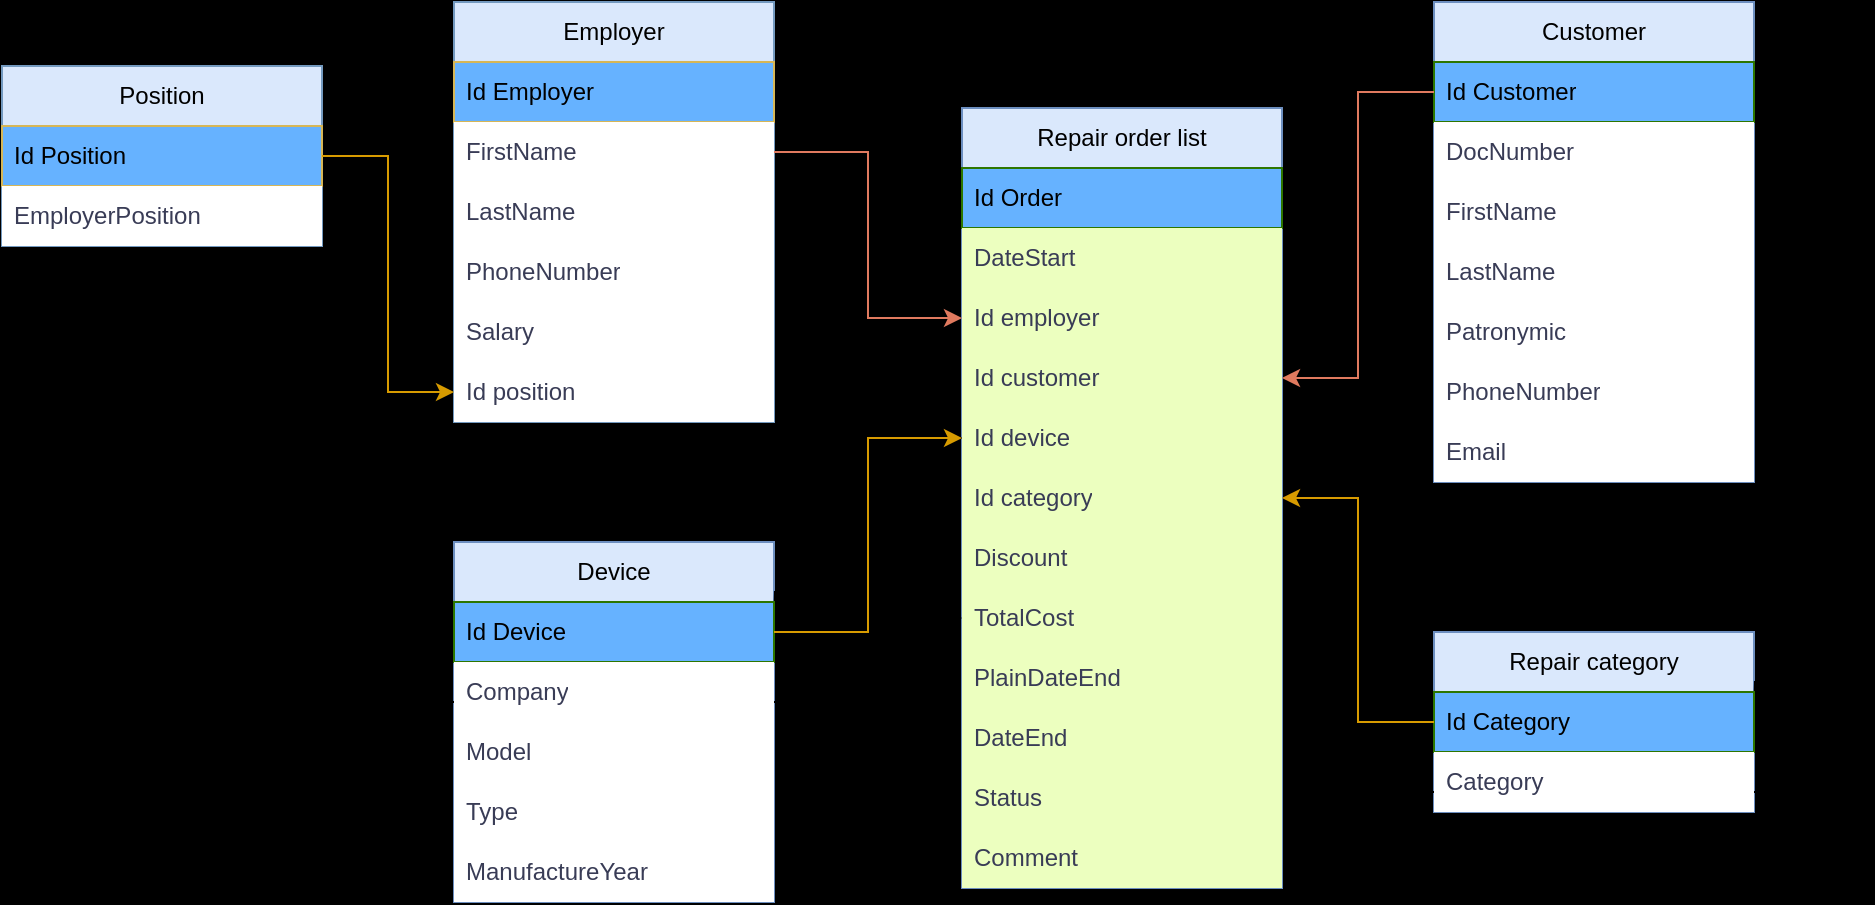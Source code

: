 <mxfile version="22.0.8" type="github">
  <diagram id="C5RBs43oDa-KdzZeNtuy" name="Page-1">
    <mxGraphModel dx="1050" dy="538" grid="0" gridSize="10" guides="1" tooltips="1" connect="1" arrows="1" fold="1" page="0" pageScale="1" pageWidth="583" pageHeight="827" background="#000000" math="0" shadow="0">
      <root>
        <mxCell id="WIyWlLk6GJQsqaUBKTNV-0" />
        <mxCell id="WIyWlLk6GJQsqaUBKTNV-1" parent="WIyWlLk6GJQsqaUBKTNV-0" />
        <mxCell id="9jaHIZTe0poCXiCzP0yL-1" value="Employer" style="swimlane;fontStyle=0;childLayout=stackLayout;horizontal=1;startSize=30;horizontalStack=0;resizeParent=1;resizeParentMax=0;resizeLast=0;collapsible=1;marginBottom=0;whiteSpace=wrap;html=1;labelBackgroundColor=none;fillColor=#dae8fc;strokeColor=#7399BF;" parent="WIyWlLk6GJQsqaUBKTNV-1" vertex="1">
          <mxGeometry x="239" y="38" width="160" height="210" as="geometry" />
        </mxCell>
        <mxCell id="9jaHIZTe0poCXiCzP0yL-29" value="Id Employer" style="text;strokeColor=#d6b656;fillColor=#66B2FF;align=left;verticalAlign=middle;spacingLeft=4;spacingRight=4;overflow=hidden;points=[[0,0.5],[1,0.5]];portConstraint=eastwest;rotatable=0;whiteSpace=wrap;html=1;labelBackgroundColor=none;fontColor=#000000;" parent="9jaHIZTe0poCXiCzP0yL-1" vertex="1">
          <mxGeometry y="30" width="160" height="30" as="geometry" />
        </mxCell>
        <mxCell id="9jaHIZTe0poCXiCzP0yL-2" value="FirstName" style="text;strokeColor=none;fillColor=#FFFFFF;align=left;verticalAlign=middle;spacingLeft=4;spacingRight=4;overflow=hidden;points=[[0,0.5],[1,0.5]];portConstraint=eastwest;rotatable=0;whiteSpace=wrap;html=1;labelBackgroundColor=none;fontColor=#393C56;" parent="9jaHIZTe0poCXiCzP0yL-1" vertex="1">
          <mxGeometry y="60" width="160" height="30" as="geometry" />
        </mxCell>
        <mxCell id="eaEuzPh7oa3zy-xoQtcz-13" value="LastName" style="text;strokeColor=none;fillColor=#FFFFFF;align=left;verticalAlign=middle;spacingLeft=4;spacingRight=4;overflow=hidden;points=[[0,0.5],[1,0.5]];portConstraint=eastwest;rotatable=0;whiteSpace=wrap;html=1;labelBackgroundColor=none;fontColor=#393C56;" vertex="1" parent="9jaHIZTe0poCXiCzP0yL-1">
          <mxGeometry y="90" width="160" height="30" as="geometry" />
        </mxCell>
        <mxCell id="9jaHIZTe0poCXiCzP0yL-3" value="PhoneNumber" style="text;strokeColor=none;fillColor=#FFFFFF;align=left;verticalAlign=middle;spacingLeft=4;spacingRight=4;overflow=hidden;points=[[0,0.5],[1,0.5]];portConstraint=eastwest;rotatable=0;whiteSpace=wrap;html=1;labelBackgroundColor=none;fontColor=#393C56;" parent="9jaHIZTe0poCXiCzP0yL-1" vertex="1">
          <mxGeometry y="120" width="160" height="30" as="geometry" />
        </mxCell>
        <mxCell id="eaEuzPh7oa3zy-xoQtcz-22" value="Salary" style="text;strokeColor=none;fillColor=#FFFFFF;align=left;verticalAlign=middle;spacingLeft=4;spacingRight=4;overflow=hidden;points=[[0,0.5],[1,0.5]];portConstraint=eastwest;rotatable=0;whiteSpace=wrap;html=1;labelBackgroundColor=none;fontColor=#393C56;" vertex="1" parent="9jaHIZTe0poCXiCzP0yL-1">
          <mxGeometry y="150" width="160" height="30" as="geometry" />
        </mxCell>
        <mxCell id="9jaHIZTe0poCXiCzP0yL-4" value="Id position" style="text;strokeColor=none;fillColor=#FFFFFF;align=left;verticalAlign=middle;spacingLeft=4;spacingRight=4;overflow=hidden;points=[[0,0.5],[1,0.5]];portConstraint=eastwest;rotatable=0;whiteSpace=wrap;html=1;labelBackgroundColor=none;fontColor=#393C56;" parent="9jaHIZTe0poCXiCzP0yL-1" vertex="1">
          <mxGeometry y="180" width="160" height="30" as="geometry" />
        </mxCell>
        <object label="Repair order list" id="9jaHIZTe0poCXiCzP0yL-5">
          <mxCell style="swimlane;fontStyle=0;childLayout=stackLayout;horizontal=1;startSize=30;horizontalStack=0;resizeParent=1;resizeParentMax=0;resizeLast=0;collapsible=1;marginBottom=0;whiteSpace=wrap;html=1;labelBackgroundColor=none;fillColor=#dae8fc;strokeColor=#6c8ebf;" parent="WIyWlLk6GJQsqaUBKTNV-1" vertex="1">
            <mxGeometry x="493" y="91" width="160" height="390" as="geometry">
              <mxRectangle x="360" y="40" width="90" height="30" as="alternateBounds" />
            </mxGeometry>
          </mxCell>
        </object>
        <mxCell id="9jaHIZTe0poCXiCzP0yL-6" value="Id Order" style="text;strokeColor=#2D7600;fillColor=#66B2FF;align=left;verticalAlign=middle;spacingLeft=4;spacingRight=4;overflow=hidden;points=[[0,0.5],[1,0.5]];portConstraint=eastwest;rotatable=0;whiteSpace=wrap;html=1;labelBackgroundColor=none;fontColor=#000000;" parent="9jaHIZTe0poCXiCzP0yL-5" vertex="1">
          <mxGeometry y="30" width="160" height="30" as="geometry" />
        </mxCell>
        <mxCell id="9jaHIZTe0poCXiCzP0yL-7" value="DateStart" style="text;strokeColor=none;fillColor=#ECFFBF;align=left;verticalAlign=middle;spacingLeft=4;spacingRight=4;overflow=hidden;points=[[0,0.5],[1,0.5]];portConstraint=eastwest;rotatable=0;whiteSpace=wrap;html=1;labelBackgroundColor=none;fontColor=#393C56;" parent="9jaHIZTe0poCXiCzP0yL-5" vertex="1">
          <mxGeometry y="60" width="160" height="30" as="geometry" />
        </mxCell>
        <mxCell id="9jaHIZTe0poCXiCzP0yL-31" value="Id employer" style="text;strokeColor=none;fillColor=#ECFFBF;align=left;verticalAlign=middle;spacingLeft=4;spacingRight=4;overflow=hidden;points=[[0,0.5],[1,0.5]];portConstraint=eastwest;rotatable=0;whiteSpace=wrap;html=1;labelBackgroundColor=none;fontColor=#393C56;" parent="9jaHIZTe0poCXiCzP0yL-5" vertex="1">
          <mxGeometry y="90" width="160" height="30" as="geometry" />
        </mxCell>
        <mxCell id="9jaHIZTe0poCXiCzP0yL-35" value="Id customer" style="text;strokeColor=none;fillColor=#ECFFBF;align=left;verticalAlign=middle;spacingLeft=4;spacingRight=4;overflow=hidden;points=[[0,0.5],[1,0.5]];portConstraint=eastwest;rotatable=0;whiteSpace=wrap;html=1;labelBackgroundColor=none;fontColor=#393C56;" parent="9jaHIZTe0poCXiCzP0yL-5" vertex="1">
          <mxGeometry y="120" width="160" height="30" as="geometry" />
        </mxCell>
        <mxCell id="9jaHIZTe0poCXiCzP0yL-33" value="Id device" style="text;strokeColor=none;fillColor=#ECFFBF;align=left;verticalAlign=middle;spacingLeft=4;spacingRight=4;overflow=hidden;points=[[0,0.5],[1,0.5]];portConstraint=eastwest;rotatable=0;whiteSpace=wrap;html=1;labelBackgroundColor=none;fontColor=#393C56;" parent="9jaHIZTe0poCXiCzP0yL-5" vertex="1">
          <mxGeometry y="150" width="160" height="30" as="geometry" />
        </mxCell>
        <mxCell id="eaEuzPh7oa3zy-xoQtcz-33" value="Id category" style="text;strokeColor=none;fillColor=#ECFFBF;align=left;verticalAlign=middle;spacingLeft=4;spacingRight=4;overflow=hidden;points=[[0,0.5],[1,0.5]];portConstraint=eastwest;rotatable=0;whiteSpace=wrap;html=1;labelBackgroundColor=none;fontColor=#393C56;" vertex="1" parent="9jaHIZTe0poCXiCzP0yL-5">
          <mxGeometry y="180" width="160" height="30" as="geometry" />
        </mxCell>
        <mxCell id="u0Bwr9gFiZDDjJYbpxee-0" value="Discount" style="text;strokeColor=none;fillColor=#ECFFBF;align=left;verticalAlign=middle;spacingLeft=4;spacingRight=4;overflow=hidden;points=[[0,0.5],[1,0.5]];portConstraint=eastwest;rotatable=0;whiteSpace=wrap;html=1;labelBackgroundColor=none;fontColor=#393C56;" parent="9jaHIZTe0poCXiCzP0yL-5" vertex="1">
          <mxGeometry y="210" width="160" height="30" as="geometry" />
        </mxCell>
        <mxCell id="9jaHIZTe0poCXiCzP0yL-44" value="TotalCost" style="text;strokeColor=none;fillColor=#ECFFBF;align=left;verticalAlign=middle;spacingLeft=4;spacingRight=4;overflow=hidden;points=[[0,0.5],[1,0.5]];portConstraint=eastwest;rotatable=0;whiteSpace=wrap;html=1;labelBackgroundColor=none;fontColor=#393C56;" parent="9jaHIZTe0poCXiCzP0yL-5" vertex="1">
          <mxGeometry y="240" width="160" height="30" as="geometry" />
        </mxCell>
        <mxCell id="eaEuzPh7oa3zy-xoQtcz-32" value="PlainDateEnd" style="text;strokeColor=none;fillColor=#ECFFBF;align=left;verticalAlign=middle;spacingLeft=4;spacingRight=4;overflow=hidden;points=[[0,0.5],[1,0.5]];portConstraint=eastwest;rotatable=0;whiteSpace=wrap;html=1;labelBackgroundColor=none;fontColor=#393C56;" vertex="1" parent="9jaHIZTe0poCXiCzP0yL-5">
          <mxGeometry y="270" width="160" height="30" as="geometry" />
        </mxCell>
        <mxCell id="9jaHIZTe0poCXiCzP0yL-8" value="DateEnd" style="text;strokeColor=none;fillColor=#ECFFBF;align=left;verticalAlign=middle;spacingLeft=4;spacingRight=4;overflow=hidden;points=[[0,0.5],[1,0.5]];portConstraint=eastwest;rotatable=0;whiteSpace=wrap;html=1;labelBackgroundColor=none;fontColor=#393C56;" parent="9jaHIZTe0poCXiCzP0yL-5" vertex="1">
          <mxGeometry y="300" width="160" height="30" as="geometry" />
        </mxCell>
        <mxCell id="eaEuzPh7oa3zy-xoQtcz-23" value="Status" style="text;strokeColor=none;fillColor=#ECFFBF;align=left;verticalAlign=middle;spacingLeft=4;spacingRight=4;overflow=hidden;points=[[0,0.5],[1,0.5]];portConstraint=eastwest;rotatable=0;whiteSpace=wrap;html=1;labelBackgroundColor=none;fontColor=#393C56;" vertex="1" parent="9jaHIZTe0poCXiCzP0yL-5">
          <mxGeometry y="330" width="160" height="30" as="geometry" />
        </mxCell>
        <mxCell id="9jaHIZTe0poCXiCzP0yL-41" value="Comment" style="text;strokeColor=none;fillColor=#ECFFBF;align=left;verticalAlign=middle;spacingLeft=4;spacingRight=4;overflow=hidden;points=[[0,0.5],[1,0.5]];portConstraint=eastwest;rotatable=0;whiteSpace=wrap;html=1;labelBackgroundColor=none;fontColor=#393C56;" parent="9jaHIZTe0poCXiCzP0yL-5" vertex="1">
          <mxGeometry y="360" width="160" height="30" as="geometry" />
        </mxCell>
        <mxCell id="9jaHIZTe0poCXiCzP0yL-11" value="Device" style="swimlane;fontStyle=0;childLayout=stackLayout;horizontal=1;startSize=30;horizontalStack=0;resizeParent=1;resizeParentMax=0;resizeLast=0;collapsible=1;marginBottom=0;whiteSpace=wrap;html=1;labelBackgroundColor=none;fillColor=#dae8fc;strokeColor=#6c8ebf;" parent="WIyWlLk6GJQsqaUBKTNV-1" vertex="1">
          <mxGeometry x="239" y="308" width="160" height="180" as="geometry" />
        </mxCell>
        <mxCell id="eaEuzPh7oa3zy-xoQtcz-0" style="edgeStyle=orthogonalEdgeStyle;rounded=0;orthogonalLoop=1;jettySize=auto;html=1;exitX=0;exitY=0.5;exitDx=0;exitDy=0;" edge="1" parent="9jaHIZTe0poCXiCzP0yL-11" source="9jaHIZTe0poCXiCzP0yL-12">
          <mxGeometry relative="1" as="geometry">
            <mxPoint x="160" y="45" as="targetPoint" />
          </mxGeometry>
        </mxCell>
        <mxCell id="eaEuzPh7oa3zy-xoQtcz-3" style="edgeStyle=orthogonalEdgeStyle;rounded=0;orthogonalLoop=1;jettySize=auto;html=1;" edge="1" parent="9jaHIZTe0poCXiCzP0yL-11" source="9jaHIZTe0poCXiCzP0yL-12">
          <mxGeometry relative="1" as="geometry">
            <mxPoint x="211" y="30" as="targetPoint" />
          </mxGeometry>
        </mxCell>
        <mxCell id="9jaHIZTe0poCXiCzP0yL-12" value="Id Device" style="text;strokeColor=#2D7600;fillColor=#66B2FF;align=left;verticalAlign=middle;spacingLeft=4;spacingRight=4;overflow=hidden;points=[[0,0.5],[1,0.5]];portConstraint=eastwest;rotatable=0;whiteSpace=wrap;html=1;labelBackgroundColor=none;fontColor=#000000;" parent="9jaHIZTe0poCXiCzP0yL-11" vertex="1">
          <mxGeometry y="30" width="160" height="30" as="geometry" />
        </mxCell>
        <mxCell id="9jaHIZTe0poCXiCzP0yL-13" value="Company" style="text;strokeColor=none;fillColor=#FFFFFF;align=left;verticalAlign=middle;spacingLeft=4;spacingRight=4;overflow=hidden;points=[[0,0.5],[1,0.5]];portConstraint=eastwest;rotatable=0;whiteSpace=wrap;html=1;labelBackgroundColor=none;fontColor=#393C56;" parent="9jaHIZTe0poCXiCzP0yL-11" vertex="1">
          <mxGeometry y="60" width="160" height="30" as="geometry" />
        </mxCell>
        <mxCell id="9jaHIZTe0poCXiCzP0yL-14" value="Model" style="text;strokeColor=none;fillColor=#FFFFFF;align=left;verticalAlign=middle;spacingLeft=4;spacingRight=4;overflow=hidden;points=[[0,0.5],[1,0.5]];portConstraint=eastwest;rotatable=0;whiteSpace=wrap;html=1;labelBackgroundColor=none;fontColor=#393C56;" parent="9jaHIZTe0poCXiCzP0yL-11" vertex="1">
          <mxGeometry y="90" width="160" height="30" as="geometry" />
        </mxCell>
        <mxCell id="9jaHIZTe0poCXiCzP0yL-15" value="Type" style="text;strokeColor=none;fillColor=#FFFFFF;align=left;verticalAlign=middle;spacingLeft=4;spacingRight=4;overflow=hidden;points=[[0,0.5],[1,0.5]];portConstraint=eastwest;rotatable=0;whiteSpace=wrap;html=1;labelBackgroundColor=none;fontColor=#393C56;" parent="9jaHIZTe0poCXiCzP0yL-11" vertex="1">
          <mxGeometry y="120" width="160" height="30" as="geometry" />
        </mxCell>
        <mxCell id="eaEuzPh7oa3zy-xoQtcz-11" value="ManufactureYear" style="text;strokeColor=none;fillColor=#FFFFFF;align=left;verticalAlign=middle;spacingLeft=4;spacingRight=4;overflow=hidden;points=[[0,0.5],[1,0.5]];portConstraint=eastwest;rotatable=0;whiteSpace=wrap;html=1;labelBackgroundColor=none;fontColor=#393C56;" vertex="1" parent="9jaHIZTe0poCXiCzP0yL-11">
          <mxGeometry y="150" width="160" height="30" as="geometry" />
        </mxCell>
        <mxCell id="9jaHIZTe0poCXiCzP0yL-17" value="Customer" style="swimlane;fontStyle=0;childLayout=stackLayout;horizontal=1;startSize=30;horizontalStack=0;resizeParent=1;resizeParentMax=0;resizeLast=0;collapsible=1;marginBottom=0;whiteSpace=wrap;html=1;labelBackgroundColor=none;fillColor=#dae8fc;strokeColor=#6c8ebf;" parent="WIyWlLk6GJQsqaUBKTNV-1" vertex="1">
          <mxGeometry x="729" y="38" width="160" height="240" as="geometry" />
        </mxCell>
        <mxCell id="9jaHIZTe0poCXiCzP0yL-30" value="Id Customer" style="text;strokeColor=#2D7600;fillColor=#66B2FF;align=left;verticalAlign=middle;spacingLeft=4;spacingRight=4;overflow=hidden;points=[[0,0.5],[1,0.5]];portConstraint=eastwest;rotatable=0;whiteSpace=wrap;html=1;labelBackgroundColor=none;fontColor=#000000;" parent="9jaHIZTe0poCXiCzP0yL-17" vertex="1">
          <mxGeometry y="30" width="160" height="30" as="geometry" />
        </mxCell>
        <mxCell id="9jaHIZTe0poCXiCzP0yL-20" value="DocNumber" style="text;strokeColor=none;fillColor=#FFFFFF;align=left;verticalAlign=middle;spacingLeft=4;spacingRight=4;overflow=hidden;points=[[0,0.5],[1,0.5]];portConstraint=eastwest;rotatable=0;whiteSpace=wrap;html=1;labelBackgroundColor=none;fontColor=#393C56;" parent="9jaHIZTe0poCXiCzP0yL-17" vertex="1">
          <mxGeometry y="60" width="160" height="30" as="geometry" />
        </mxCell>
        <mxCell id="9jaHIZTe0poCXiCzP0yL-19" value="FirstName" style="text;strokeColor=none;fillColor=#FFFFFF;align=left;verticalAlign=middle;spacingLeft=4;spacingRight=4;overflow=hidden;points=[[0,0.5],[1,0.5]];portConstraint=eastwest;rotatable=0;whiteSpace=wrap;html=1;labelBackgroundColor=none;fontColor=#393C56;" parent="9jaHIZTe0poCXiCzP0yL-17" vertex="1">
          <mxGeometry y="90" width="160" height="30" as="geometry" />
        </mxCell>
        <mxCell id="eaEuzPh7oa3zy-xoQtcz-7" value="LastName" style="text;strokeColor=none;fillColor=#FFFFFF;align=left;verticalAlign=middle;spacingLeft=4;spacingRight=4;overflow=hidden;points=[[0,0.5],[1,0.5]];portConstraint=eastwest;rotatable=0;whiteSpace=wrap;html=1;labelBackgroundColor=none;fontColor=#393C56;" vertex="1" parent="9jaHIZTe0poCXiCzP0yL-17">
          <mxGeometry y="120" width="160" height="30" as="geometry" />
        </mxCell>
        <mxCell id="eaEuzPh7oa3zy-xoQtcz-8" value="Patronymic" style="text;strokeColor=none;fillColor=#FFFFFF;align=left;verticalAlign=middle;spacingLeft=4;spacingRight=4;overflow=hidden;points=[[0,0.5],[1,0.5]];portConstraint=eastwest;rotatable=0;whiteSpace=wrap;html=1;labelBackgroundColor=none;fontColor=#393C56;" vertex="1" parent="9jaHIZTe0poCXiCzP0yL-17">
          <mxGeometry y="150" width="160" height="30" as="geometry" />
        </mxCell>
        <mxCell id="9jaHIZTe0poCXiCzP0yL-21" value="PhoneNumber" style="text;strokeColor=none;fillColor=#FFFFFF;align=left;verticalAlign=middle;spacingLeft=4;spacingRight=4;overflow=hidden;points=[[0,0.5],[1,0.5]];portConstraint=eastwest;rotatable=0;whiteSpace=wrap;html=1;labelBackgroundColor=none;fontColor=#393C56;" parent="9jaHIZTe0poCXiCzP0yL-17" vertex="1">
          <mxGeometry y="180" width="160" height="30" as="geometry" />
        </mxCell>
        <mxCell id="eaEuzPh7oa3zy-xoQtcz-10" value="Email" style="text;strokeColor=none;fillColor=#FFFFFF;align=left;verticalAlign=middle;spacingLeft=4;spacingRight=4;overflow=hidden;points=[[0,0.5],[1,0.5]];portConstraint=eastwest;rotatable=0;whiteSpace=wrap;html=1;labelBackgroundColor=none;fontColor=#393C56;" vertex="1" parent="9jaHIZTe0poCXiCzP0yL-17">
          <mxGeometry y="210" width="160" height="30" as="geometry" />
        </mxCell>
        <mxCell id="9jaHIZTe0poCXiCzP0yL-37" style="edgeStyle=orthogonalEdgeStyle;rounded=0;orthogonalLoop=1;jettySize=auto;html=1;entryX=1;entryY=0.5;entryDx=0;entryDy=0;labelBackgroundColor=none;strokeColor=#E07A5F;fontColor=default;" parent="WIyWlLk6GJQsqaUBKTNV-1" source="9jaHIZTe0poCXiCzP0yL-30" target="9jaHIZTe0poCXiCzP0yL-35" edge="1">
          <mxGeometry relative="1" as="geometry" />
        </mxCell>
        <mxCell id="9jaHIZTe0poCXiCzP0yL-38" style="edgeStyle=orthogonalEdgeStyle;rounded=0;orthogonalLoop=1;jettySize=auto;html=1;entryX=0;entryY=0.5;entryDx=0;entryDy=0;labelBackgroundColor=none;strokeColor=#E07A5F;fontColor=default;" parent="WIyWlLk6GJQsqaUBKTNV-1" source="9jaHIZTe0poCXiCzP0yL-2" target="9jaHIZTe0poCXiCzP0yL-31" edge="1">
          <mxGeometry relative="1" as="geometry" />
        </mxCell>
        <mxCell id="eaEuzPh7oa3zy-xoQtcz-1" style="edgeStyle=orthogonalEdgeStyle;rounded=0;orthogonalLoop=1;jettySize=auto;html=1;entryX=0;entryY=0.5;entryDx=0;entryDy=0;" edge="1" parent="WIyWlLk6GJQsqaUBKTNV-1" source="9jaHIZTe0poCXiCzP0yL-12" target="9jaHIZTe0poCXiCzP0yL-33">
          <mxGeometry relative="1" as="geometry" />
        </mxCell>
        <mxCell id="eaEuzPh7oa3zy-xoQtcz-2" style="edgeStyle=orthogonalEdgeStyle;rounded=0;orthogonalLoop=1;jettySize=auto;html=1;exitX=1;exitY=0.5;exitDx=0;exitDy=0;entryX=0;entryY=0.5;entryDx=0;entryDy=0;" edge="1" parent="WIyWlLk6GJQsqaUBKTNV-1" source="9jaHIZTe0poCXiCzP0yL-12" target="9jaHIZTe0poCXiCzP0yL-33">
          <mxGeometry relative="1" as="geometry">
            <mxPoint x="379" y="262" as="targetPoint" />
          </mxGeometry>
        </mxCell>
        <mxCell id="eaEuzPh7oa3zy-xoQtcz-4" style="edgeStyle=orthogonalEdgeStyle;rounded=0;orthogonalLoop=1;jettySize=auto;html=1;" edge="1" parent="WIyWlLk6GJQsqaUBKTNV-1" source="9jaHIZTe0poCXiCzP0yL-12" target="9jaHIZTe0poCXiCzP0yL-33">
          <mxGeometry relative="1" as="geometry" />
        </mxCell>
        <mxCell id="eaEuzPh7oa3zy-xoQtcz-5" value="" style="edgeStyle=orthogonalEdgeStyle;rounded=0;orthogonalLoop=1;jettySize=auto;html=1;" edge="1" parent="WIyWlLk6GJQsqaUBKTNV-1" source="9jaHIZTe0poCXiCzP0yL-12" target="9jaHIZTe0poCXiCzP0yL-44">
          <mxGeometry relative="1" as="geometry" />
        </mxCell>
        <mxCell id="eaEuzPh7oa3zy-xoQtcz-6" style="edgeStyle=orthogonalEdgeStyle;rounded=0;orthogonalLoop=1;jettySize=auto;html=1;entryX=0;entryY=0.5;entryDx=0;entryDy=0;fillColor=#ffe6cc;strokeColor=#d79b00;" edge="1" parent="WIyWlLk6GJQsqaUBKTNV-1" source="9jaHIZTe0poCXiCzP0yL-12" target="9jaHIZTe0poCXiCzP0yL-33">
          <mxGeometry relative="1" as="geometry">
            <mxPoint x="354" y="295" as="targetPoint" />
          </mxGeometry>
        </mxCell>
        <mxCell id="eaEuzPh7oa3zy-xoQtcz-15" value="Position" style="swimlane;fontStyle=0;childLayout=stackLayout;horizontal=1;startSize=30;horizontalStack=0;resizeParent=1;resizeParentMax=0;resizeLast=0;collapsible=1;marginBottom=0;whiteSpace=wrap;html=1;labelBackgroundColor=none;fillColor=#dae8fc;strokeColor=#7399BF;" vertex="1" parent="WIyWlLk6GJQsqaUBKTNV-1">
          <mxGeometry x="13" y="70" width="160" height="90" as="geometry" />
        </mxCell>
        <mxCell id="eaEuzPh7oa3zy-xoQtcz-16" value="Id Position" style="text;strokeColor=#d6b656;fillColor=#66B2FF;align=left;verticalAlign=middle;spacingLeft=4;spacingRight=4;overflow=hidden;points=[[0,0.5],[1,0.5]];portConstraint=eastwest;rotatable=0;whiteSpace=wrap;html=1;labelBackgroundColor=none;fontColor=#000000;" vertex="1" parent="eaEuzPh7oa3zy-xoQtcz-15">
          <mxGeometry y="30" width="160" height="30" as="geometry" />
        </mxCell>
        <mxCell id="eaEuzPh7oa3zy-xoQtcz-17" value="EmployerPosition" style="text;strokeColor=none;fillColor=#FFFFFF;align=left;verticalAlign=middle;spacingLeft=4;spacingRight=4;overflow=hidden;points=[[0,0.5],[1,0.5]];portConstraint=eastwest;rotatable=0;whiteSpace=wrap;html=1;labelBackgroundColor=none;fontColor=#393C56;" vertex="1" parent="eaEuzPh7oa3zy-xoQtcz-15">
          <mxGeometry y="60" width="160" height="30" as="geometry" />
        </mxCell>
        <mxCell id="eaEuzPh7oa3zy-xoQtcz-21" style="edgeStyle=orthogonalEdgeStyle;rounded=0;orthogonalLoop=1;jettySize=auto;html=1;entryX=0;entryY=0.5;entryDx=0;entryDy=0;fillColor=#ffe6cc;strokeColor=#d79b00;" edge="1" parent="WIyWlLk6GJQsqaUBKTNV-1" source="eaEuzPh7oa3zy-xoQtcz-16" target="9jaHIZTe0poCXiCzP0yL-4">
          <mxGeometry relative="1" as="geometry" />
        </mxCell>
        <mxCell id="eaEuzPh7oa3zy-xoQtcz-24" value="Repair category" style="swimlane;fontStyle=0;childLayout=stackLayout;horizontal=1;startSize=30;horizontalStack=0;resizeParent=1;resizeParentMax=0;resizeLast=0;collapsible=1;marginBottom=0;whiteSpace=wrap;html=1;labelBackgroundColor=none;fillColor=#dae8fc;strokeColor=#6c8ebf;" vertex="1" parent="WIyWlLk6GJQsqaUBKTNV-1">
          <mxGeometry x="729" y="353" width="160" height="90" as="geometry" />
        </mxCell>
        <mxCell id="eaEuzPh7oa3zy-xoQtcz-25" style="edgeStyle=orthogonalEdgeStyle;rounded=0;orthogonalLoop=1;jettySize=auto;html=1;exitX=0;exitY=0.5;exitDx=0;exitDy=0;" edge="1" parent="eaEuzPh7oa3zy-xoQtcz-24" source="eaEuzPh7oa3zy-xoQtcz-27">
          <mxGeometry relative="1" as="geometry">
            <mxPoint x="160" y="45" as="targetPoint" />
          </mxGeometry>
        </mxCell>
        <mxCell id="eaEuzPh7oa3zy-xoQtcz-26" style="edgeStyle=orthogonalEdgeStyle;rounded=0;orthogonalLoop=1;jettySize=auto;html=1;" edge="1" parent="eaEuzPh7oa3zy-xoQtcz-24" source="eaEuzPh7oa3zy-xoQtcz-27">
          <mxGeometry relative="1" as="geometry">
            <mxPoint x="211" y="30" as="targetPoint" />
          </mxGeometry>
        </mxCell>
        <mxCell id="eaEuzPh7oa3zy-xoQtcz-27" value="Id Category" style="text;strokeColor=#2D7600;fillColor=#66B2FF;align=left;verticalAlign=middle;spacingLeft=4;spacingRight=4;overflow=hidden;points=[[0,0.5],[1,0.5]];portConstraint=eastwest;rotatable=0;whiteSpace=wrap;html=1;labelBackgroundColor=none;fontColor=#000000;" vertex="1" parent="eaEuzPh7oa3zy-xoQtcz-24">
          <mxGeometry y="30" width="160" height="30" as="geometry" />
        </mxCell>
        <mxCell id="eaEuzPh7oa3zy-xoQtcz-28" value="Category" style="text;strokeColor=none;fillColor=#FFFFFF;align=left;verticalAlign=middle;spacingLeft=4;spacingRight=4;overflow=hidden;points=[[0,0.5],[1,0.5]];portConstraint=eastwest;rotatable=0;whiteSpace=wrap;html=1;labelBackgroundColor=none;fontColor=#393C56;" vertex="1" parent="eaEuzPh7oa3zy-xoQtcz-24">
          <mxGeometry y="60" width="160" height="30" as="geometry" />
        </mxCell>
        <mxCell id="eaEuzPh7oa3zy-xoQtcz-34" style="edgeStyle=orthogonalEdgeStyle;rounded=0;orthogonalLoop=1;jettySize=auto;html=1;entryX=1;entryY=0.5;entryDx=0;entryDy=0;fillColor=#ffe6cc;strokeColor=#d79b00;" edge="1" parent="WIyWlLk6GJQsqaUBKTNV-1" source="eaEuzPh7oa3zy-xoQtcz-27" target="eaEuzPh7oa3zy-xoQtcz-33">
          <mxGeometry relative="1" as="geometry" />
        </mxCell>
      </root>
    </mxGraphModel>
  </diagram>
</mxfile>
